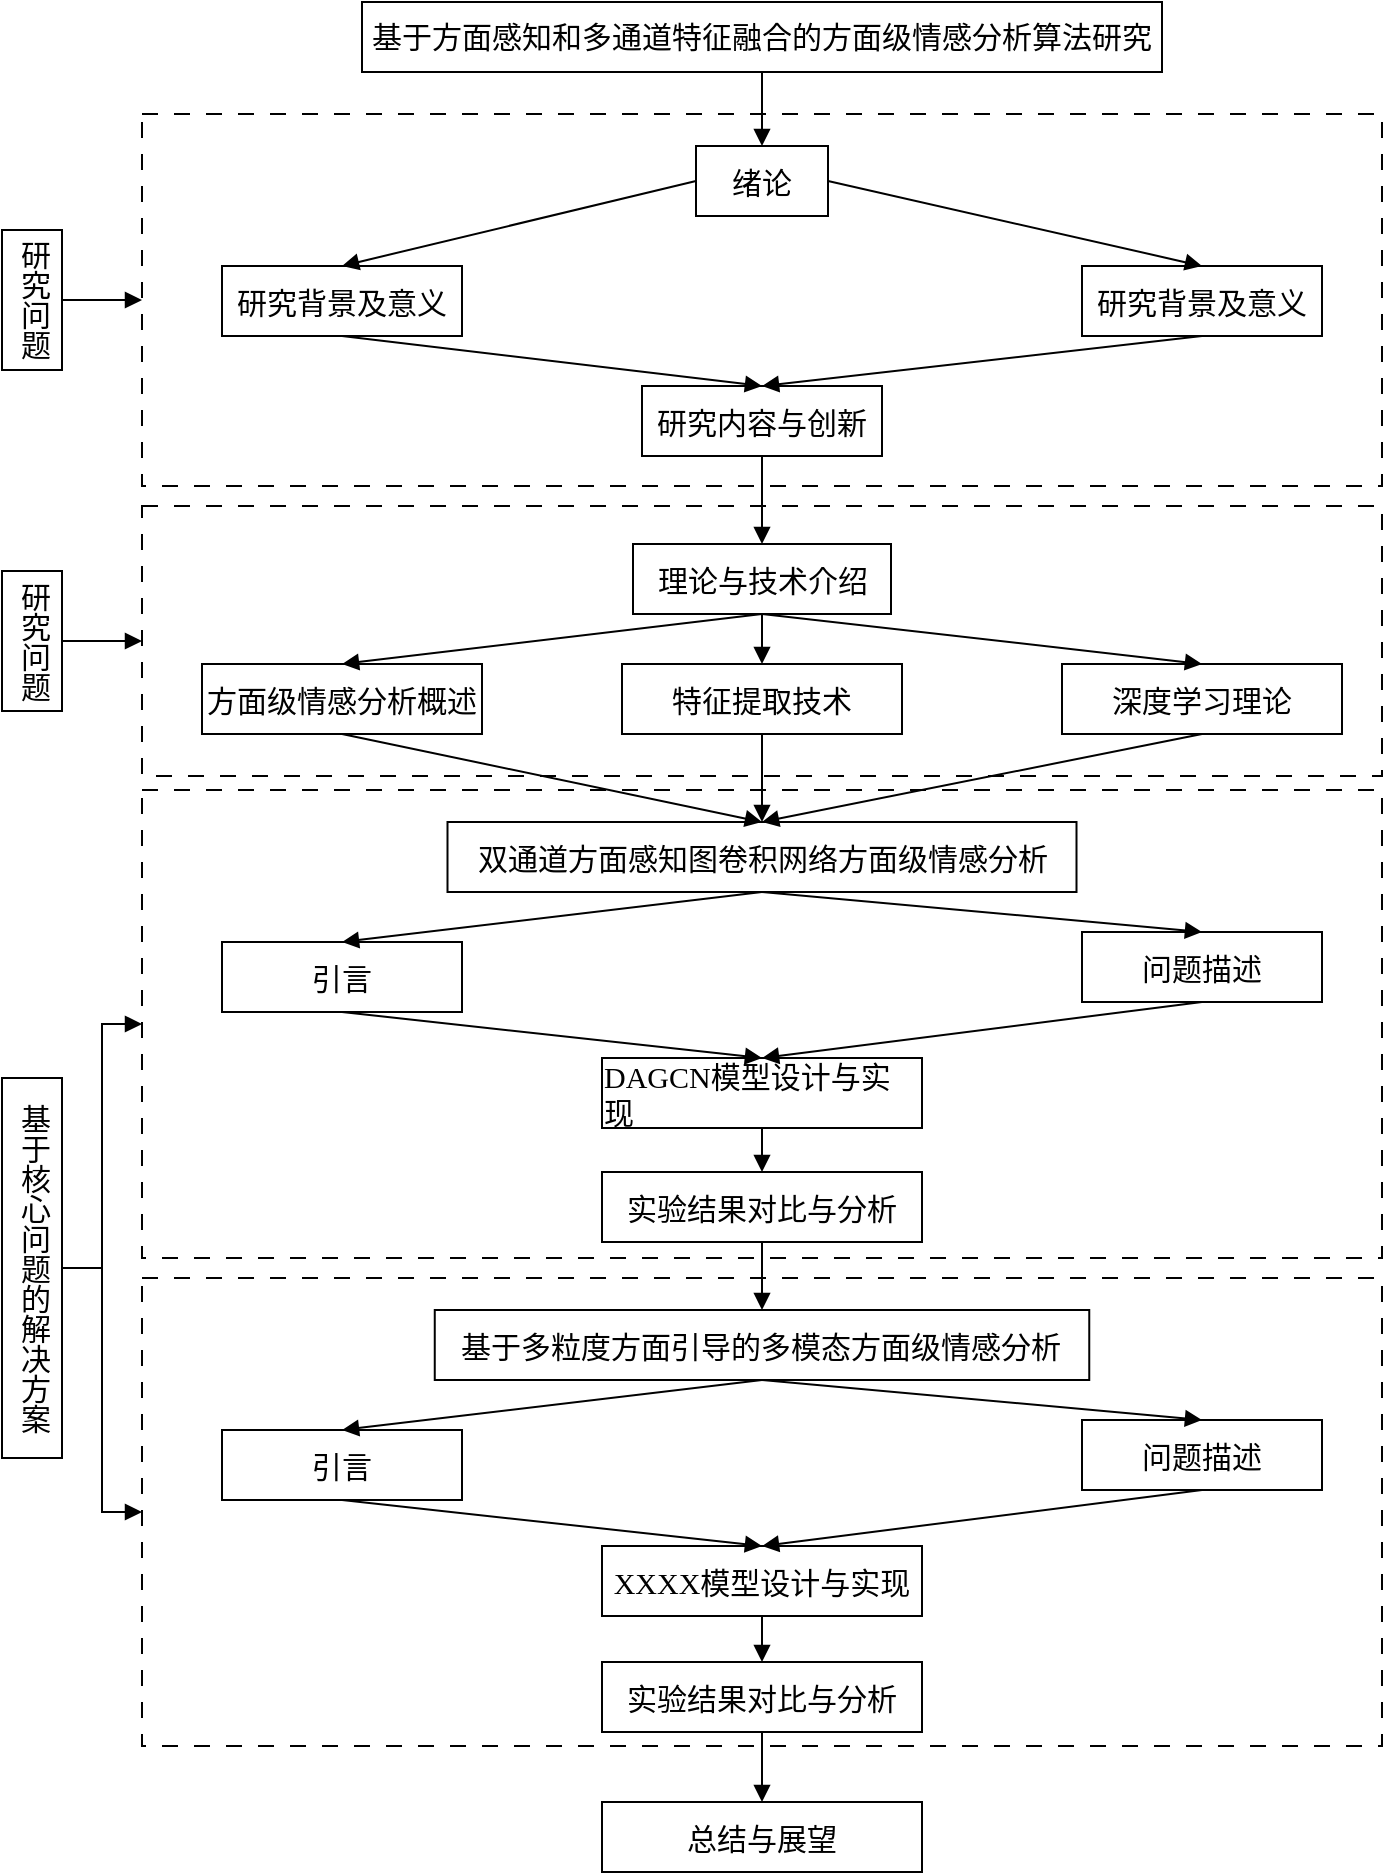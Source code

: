 <mxfile version="26.0.11">
  <diagram name="第 1 页" id="vcJ40VZtM2WvYGcIBnFR">
    <mxGraphModel dx="658" dy="430" grid="1" gridSize="10" guides="1" tooltips="1" connect="1" arrows="1" fold="1" page="1" pageScale="1" pageWidth="827" pageHeight="1169" math="0" shadow="0">
      <root>
        <mxCell id="0" />
        <mxCell id="1" parent="0" />
        <mxCell id="hmpepv-ZfLbdPi0fOxTO-10" value="" style="rounded=0;whiteSpace=wrap;html=1;dashed=1;dashPattern=8 8;" vertex="1" parent="1">
          <mxGeometry x="110" y="96" width="620" height="186" as="geometry" />
        </mxCell>
        <mxCell id="hmpepv-ZfLbdPi0fOxTO-2" value="&lt;font&gt;&lt;font style=&quot;text-align: left;&quot;&gt;&lt;span style=&quot;line-height: 22.5px; font-family: 黑体;&quot;&gt;基于方面感知和多通道特征融合的&lt;/span&gt;&lt;/font&gt;&lt;span style=&quot;color: light-dark(rgb(0, 0, 0), rgb(255, 255, 255)); text-align: left; background-color: transparent; font-family: 黑体;&quot;&gt;方面级情感分析算法研究&lt;/span&gt;&lt;/font&gt;" style="rounded=0;whiteSpace=wrap;html=1;fontSize=15;" vertex="1" parent="1">
          <mxGeometry x="220" y="40" width="400" height="35" as="geometry" />
        </mxCell>
        <mxCell id="hmpepv-ZfLbdPi0fOxTO-3" value="&lt;div style=&quot;text-align: left;&quot;&gt;&lt;span style=&quot;background-color: transparent; color: light-dark(rgb(0, 0, 0), rgb(255, 255, 255));&quot;&gt;&lt;font face=&quot;黑体&quot;&gt;绪论&lt;/font&gt;&lt;/span&gt;&lt;/div&gt;" style="rounded=0;whiteSpace=wrap;html=1;fontSize=15;" vertex="1" parent="1">
          <mxGeometry x="387" y="112" width="66" height="35" as="geometry" />
        </mxCell>
        <mxCell id="hmpepv-ZfLbdPi0fOxTO-4" value="&lt;div style=&quot;text-align: left;&quot;&gt;&lt;span style=&quot;background-color: transparent; color: light-dark(rgb(0, 0, 0), rgb(255, 255, 255));&quot;&gt;&lt;font face=&quot;黑体&quot;&gt;研究背景及意义&lt;/font&gt;&lt;/span&gt;&lt;/div&gt;" style="rounded=0;whiteSpace=wrap;html=1;fontSize=15;" vertex="1" parent="1">
          <mxGeometry x="150" y="172" width="120" height="35" as="geometry" />
        </mxCell>
        <mxCell id="hmpepv-ZfLbdPi0fOxTO-5" value="&lt;div style=&quot;text-align: left;&quot;&gt;&lt;span style=&quot;background-color: transparent; color: light-dark(rgb(0, 0, 0), rgb(255, 255, 255));&quot;&gt;&lt;font face=&quot;黑体&quot;&gt;研究背景及意义&lt;/font&gt;&lt;/span&gt;&lt;/div&gt;" style="rounded=0;whiteSpace=wrap;html=1;fontSize=15;" vertex="1" parent="1">
          <mxGeometry x="580" y="172" width="120" height="35" as="geometry" />
        </mxCell>
        <mxCell id="hmpepv-ZfLbdPi0fOxTO-8" value="&lt;div style=&quot;text-align: left;&quot;&gt;&lt;span style=&quot;background-color: transparent; color: light-dark(rgb(0, 0, 0), rgb(255, 255, 255));&quot;&gt;&lt;font face=&quot;黑体&quot;&gt;研究内容与创新&lt;/font&gt;&lt;/span&gt;&lt;/div&gt;" style="rounded=0;whiteSpace=wrap;html=1;fontSize=15;" vertex="1" parent="1">
          <mxGeometry x="360" y="232" width="120" height="35" as="geometry" />
        </mxCell>
        <mxCell id="hmpepv-ZfLbdPi0fOxTO-11" value="" style="rounded=0;whiteSpace=wrap;html=1;dashed=1;dashPattern=8 8;" vertex="1" parent="1">
          <mxGeometry x="110" y="292" width="620" height="135" as="geometry" />
        </mxCell>
        <mxCell id="hmpepv-ZfLbdPi0fOxTO-12" value="&lt;div style=&quot;text-align: left;&quot;&gt;&lt;span style=&quot;background-color: transparent; color: light-dark(rgb(0, 0, 0), rgb(255, 255, 255));&quot;&gt;&lt;font face=&quot;黑体&quot;&gt;理论与技术介绍&lt;/font&gt;&lt;/span&gt;&lt;/div&gt;" style="rounded=0;whiteSpace=wrap;html=1;fontSize=15;" vertex="1" parent="1">
          <mxGeometry x="355.5" y="311" width="129" height="35" as="geometry" />
        </mxCell>
        <mxCell id="hmpepv-ZfLbdPi0fOxTO-13" value="&lt;div style=&quot;text-align: left;&quot;&gt;&lt;span style=&quot;background-color: transparent; color: light-dark(rgb(0, 0, 0), rgb(255, 255, 255));&quot;&gt;&lt;font face=&quot;黑体&quot;&gt;方面级情感分析概述&lt;/font&gt;&lt;/span&gt;&lt;/div&gt;" style="rounded=0;whiteSpace=wrap;html=1;fontSize=15;" vertex="1" parent="1">
          <mxGeometry x="140" y="371" width="140" height="35" as="geometry" />
        </mxCell>
        <mxCell id="hmpepv-ZfLbdPi0fOxTO-14" value="&lt;div style=&quot;text-align: left;&quot;&gt;&lt;span style=&quot;background-color: transparent; color: light-dark(rgb(0, 0, 0), rgb(255, 255, 255));&quot;&gt;&lt;font face=&quot;黑体&quot;&gt;深度学习理论&lt;/font&gt;&lt;/span&gt;&lt;/div&gt;" style="rounded=0;whiteSpace=wrap;html=1;fontSize=15;" vertex="1" parent="1">
          <mxGeometry x="570" y="371" width="140" height="35" as="geometry" />
        </mxCell>
        <mxCell id="hmpepv-ZfLbdPi0fOxTO-16" value="&lt;div style=&quot;text-align: left;&quot;&gt;&lt;span style=&quot;background-color: transparent; color: light-dark(rgb(0, 0, 0), rgb(255, 255, 255));&quot;&gt;&lt;font face=&quot;黑体&quot;&gt;特征提取技术&lt;/font&gt;&lt;/span&gt;&lt;/div&gt;" style="rounded=0;whiteSpace=wrap;html=1;fontSize=15;" vertex="1" parent="1">
          <mxGeometry x="350" y="371" width="140" height="35" as="geometry" />
        </mxCell>
        <mxCell id="hmpepv-ZfLbdPi0fOxTO-18" value="" style="rounded=0;whiteSpace=wrap;html=1;dashed=1;dashPattern=8 8;" vertex="1" parent="1">
          <mxGeometry x="110" y="434" width="620" height="234" as="geometry" />
        </mxCell>
        <mxCell id="hmpepv-ZfLbdPi0fOxTO-19" value="&lt;div style=&quot;text-align: left;&quot;&gt;&lt;span style=&quot;background-color: transparent; color: light-dark(rgb(0, 0, 0), rgb(255, 255, 255));&quot;&gt;&lt;font face=&quot;黑体&quot;&gt;双通道方面感知图卷积网络方面级情感分析&lt;/font&gt;&lt;/span&gt;&lt;/div&gt;" style="rounded=0;whiteSpace=wrap;html=1;fontSize=15;" vertex="1" parent="1">
          <mxGeometry x="262.75" y="450" width="314.5" height="35" as="geometry" />
        </mxCell>
        <mxCell id="hmpepv-ZfLbdPi0fOxTO-20" value="&lt;div style=&quot;text-align: left;&quot;&gt;&lt;span style=&quot;background-color: transparent; color: light-dark(rgb(0, 0, 0), rgb(255, 255, 255));&quot;&gt;&lt;font face=&quot;黑体&quot;&gt;引言&lt;/font&gt;&lt;/span&gt;&lt;/div&gt;" style="rounded=0;whiteSpace=wrap;html=1;fontSize=15;" vertex="1" parent="1">
          <mxGeometry x="150" y="510" width="120" height="35" as="geometry" />
        </mxCell>
        <mxCell id="hmpepv-ZfLbdPi0fOxTO-22" value="&lt;div style=&quot;text-align: left;&quot;&gt;&lt;span style=&quot;background-color: transparent; color: light-dark(rgb(0, 0, 0), rgb(255, 255, 255));&quot;&gt;&lt;font face=&quot;黑体&quot;&gt;DAGCN模型设计与实现&lt;/font&gt;&lt;/span&gt;&lt;/div&gt;" style="rounded=0;whiteSpace=wrap;html=1;fontSize=15;" vertex="1" parent="1">
          <mxGeometry x="340" y="568" width="160" height="35" as="geometry" />
        </mxCell>
        <mxCell id="hmpepv-ZfLbdPi0fOxTO-23" value="&lt;div style=&quot;text-align: left;&quot;&gt;&lt;span style=&quot;background-color: transparent; color: light-dark(rgb(0, 0, 0), rgb(255, 255, 255));&quot;&gt;&lt;font face=&quot;黑体&quot;&gt;问题描述&lt;/font&gt;&lt;/span&gt;&lt;/div&gt;" style="rounded=0;whiteSpace=wrap;html=1;fontSize=15;" vertex="1" parent="1">
          <mxGeometry x="580" y="505" width="120" height="35" as="geometry" />
        </mxCell>
        <mxCell id="hmpepv-ZfLbdPi0fOxTO-30" value="&lt;div style=&quot;text-align: left;&quot;&gt;&lt;font face=&quot;黑体&quot;&gt;实验结果对比与分析&lt;/font&gt;&lt;/div&gt;" style="rounded=0;whiteSpace=wrap;html=1;fontSize=15;" vertex="1" parent="1">
          <mxGeometry x="340" y="625" width="160" height="35" as="geometry" />
        </mxCell>
        <mxCell id="hmpepv-ZfLbdPi0fOxTO-37" value="" style="rounded=0;whiteSpace=wrap;html=1;dashed=1;dashPattern=8 8;" vertex="1" parent="1">
          <mxGeometry x="110" y="678" width="620" height="234" as="geometry" />
        </mxCell>
        <mxCell id="hmpepv-ZfLbdPi0fOxTO-38" value="&lt;div style=&quot;text-align: left;&quot;&gt;&lt;span style=&quot;background-color: transparent; color: light-dark(rgb(0, 0, 0), rgb(255, 255, 255));&quot;&gt;&lt;font face=&quot;黑体&quot;&gt;基于多粒度方面引导的多模态方面级情感分析&lt;/font&gt;&lt;/span&gt;&lt;/div&gt;" style="rounded=0;whiteSpace=wrap;html=1;fontSize=15;" vertex="1" parent="1">
          <mxGeometry x="256.38" y="694" width="327.25" height="35" as="geometry" />
        </mxCell>
        <mxCell id="hmpepv-ZfLbdPi0fOxTO-39" value="&lt;div style=&quot;text-align: left;&quot;&gt;&lt;span style=&quot;background-color: transparent; color: light-dark(rgb(0, 0, 0), rgb(255, 255, 255));&quot;&gt;&lt;font face=&quot;黑体&quot;&gt;引言&lt;/font&gt;&lt;/span&gt;&lt;/div&gt;" style="rounded=0;whiteSpace=wrap;html=1;fontSize=15;" vertex="1" parent="1">
          <mxGeometry x="150" y="754" width="120" height="35" as="geometry" />
        </mxCell>
        <mxCell id="hmpepv-ZfLbdPi0fOxTO-40" value="&lt;div style=&quot;text-align: left;&quot;&gt;&lt;span style=&quot;background-color: transparent; color: light-dark(rgb(0, 0, 0), rgb(255, 255, 255));&quot;&gt;&lt;font face=&quot;黑体&quot;&gt;XXXX模型设计与实现&lt;/font&gt;&lt;/span&gt;&lt;/div&gt;" style="rounded=0;whiteSpace=wrap;html=1;fontSize=15;" vertex="1" parent="1">
          <mxGeometry x="340" y="812" width="160" height="35" as="geometry" />
        </mxCell>
        <mxCell id="hmpepv-ZfLbdPi0fOxTO-41" value="&lt;div style=&quot;text-align: left;&quot;&gt;&lt;span style=&quot;background-color: transparent; color: light-dark(rgb(0, 0, 0), rgb(255, 255, 255));&quot;&gt;&lt;font face=&quot;黑体&quot;&gt;问题描述&lt;/font&gt;&lt;/span&gt;&lt;/div&gt;" style="rounded=0;whiteSpace=wrap;html=1;fontSize=15;" vertex="1" parent="1">
          <mxGeometry x="580" y="749" width="120" height="35" as="geometry" />
        </mxCell>
        <mxCell id="hmpepv-ZfLbdPi0fOxTO-42" value="&lt;div style=&quot;text-align: left;&quot;&gt;&lt;font face=&quot;黑体&quot;&gt;实验结果对比与分析&lt;/font&gt;&lt;/div&gt;" style="rounded=0;whiteSpace=wrap;html=1;fontSize=15;" vertex="1" parent="1">
          <mxGeometry x="340" y="870" width="160" height="35" as="geometry" />
        </mxCell>
        <mxCell id="hmpepv-ZfLbdPi0fOxTO-43" value="研究问题" style="rounded=0;whiteSpace=wrap;html=1;textDirection=vertical-rl;fontSize=15;" vertex="1" parent="1">
          <mxGeometry x="40" y="154" width="30" height="70" as="geometry" />
        </mxCell>
        <mxCell id="hmpepv-ZfLbdPi0fOxTO-44" value="研究问题" style="rounded=0;whiteSpace=wrap;html=1;textDirection=vertical-rl;fontSize=15;" vertex="1" parent="1">
          <mxGeometry x="40" y="324.5" width="30" height="70" as="geometry" />
        </mxCell>
        <mxCell id="hmpepv-ZfLbdPi0fOxTO-45" value="基于核心问题的解决方案" style="rounded=0;whiteSpace=wrap;html=1;textDirection=vertical-rl;fontSize=15;" vertex="1" parent="1">
          <mxGeometry x="40" y="578" width="30" height="190" as="geometry" />
        </mxCell>
        <mxCell id="hmpepv-ZfLbdPi0fOxTO-46" value="" style="endArrow=block;html=1;rounded=0;exitX=1;exitY=0.5;exitDx=0;exitDy=0;entryX=0;entryY=0.5;entryDx=0;entryDy=0;endFill=1;" edge="1" parent="1" source="hmpepv-ZfLbdPi0fOxTO-43" target="hmpepv-ZfLbdPi0fOxTO-10">
          <mxGeometry width="50" height="50" relative="1" as="geometry">
            <mxPoint x="50" y="130" as="sourcePoint" />
            <mxPoint x="100" y="80" as="targetPoint" />
          </mxGeometry>
        </mxCell>
        <mxCell id="hmpepv-ZfLbdPi0fOxTO-47" value="" style="endArrow=block;html=1;rounded=0;exitX=1;exitY=0.5;exitDx=0;exitDy=0;entryX=0;entryY=0.5;entryDx=0;entryDy=0;endFill=1;" edge="1" parent="1" source="hmpepv-ZfLbdPi0fOxTO-44" target="hmpepv-ZfLbdPi0fOxTO-11">
          <mxGeometry width="50" height="50" relative="1" as="geometry">
            <mxPoint x="80" y="199" as="sourcePoint" />
            <mxPoint x="120" y="199" as="targetPoint" />
          </mxGeometry>
        </mxCell>
        <mxCell id="hmpepv-ZfLbdPi0fOxTO-48" value="" style="endArrow=block;html=1;rounded=0;exitX=1;exitY=0.5;exitDx=0;exitDy=0;entryX=0;entryY=0.5;entryDx=0;entryDy=0;endFill=1;" edge="1" parent="1" source="hmpepv-ZfLbdPi0fOxTO-45" target="hmpepv-ZfLbdPi0fOxTO-18">
          <mxGeometry width="50" height="50" relative="1" as="geometry">
            <mxPoint x="80" y="370" as="sourcePoint" />
            <mxPoint x="120" y="370" as="targetPoint" />
            <Array as="points">
              <mxPoint x="90" y="673" />
              <mxPoint x="90" y="551" />
            </Array>
          </mxGeometry>
        </mxCell>
        <mxCell id="hmpepv-ZfLbdPi0fOxTO-49" value="" style="endArrow=block;html=1;rounded=0;exitX=1;exitY=0.5;exitDx=0;exitDy=0;endFill=1;entryX=0;entryY=0.5;entryDx=0;entryDy=0;" edge="1" parent="1" source="hmpepv-ZfLbdPi0fOxTO-45" target="hmpepv-ZfLbdPi0fOxTO-37">
          <mxGeometry width="50" height="50" relative="1" as="geometry">
            <mxPoint x="80" y="685" as="sourcePoint" />
            <mxPoint x="90" y="710" as="targetPoint" />
            <Array as="points">
              <mxPoint x="90" y="673" />
              <mxPoint x="90" y="795" />
            </Array>
          </mxGeometry>
        </mxCell>
        <mxCell id="hmpepv-ZfLbdPi0fOxTO-50" value="" style="endArrow=block;html=1;rounded=0;endFill=1;entryX=0.5;entryY=0;entryDx=0;entryDy=0;exitX=0.5;exitY=1;exitDx=0;exitDy=0;" edge="1" parent="1" source="hmpepv-ZfLbdPi0fOxTO-2" target="hmpepv-ZfLbdPi0fOxTO-3">
          <mxGeometry width="50" height="50" relative="1" as="geometry">
            <mxPoint x="10" y="100" as="sourcePoint" />
            <mxPoint x="60" y="50" as="targetPoint" />
          </mxGeometry>
        </mxCell>
        <mxCell id="hmpepv-ZfLbdPi0fOxTO-51" value="" style="endArrow=block;html=1;rounded=0;endFill=1;entryX=0.5;entryY=0;entryDx=0;entryDy=0;exitX=0;exitY=0.5;exitDx=0;exitDy=0;" edge="1" parent="1" source="hmpepv-ZfLbdPi0fOxTO-3" target="hmpepv-ZfLbdPi0fOxTO-4">
          <mxGeometry width="50" height="50" relative="1" as="geometry">
            <mxPoint x="430" y="85" as="sourcePoint" />
            <mxPoint x="430" y="122" as="targetPoint" />
          </mxGeometry>
        </mxCell>
        <mxCell id="hmpepv-ZfLbdPi0fOxTO-52" value="" style="endArrow=block;html=1;rounded=0;endFill=1;entryX=0.5;entryY=0;entryDx=0;entryDy=0;exitX=1;exitY=0.5;exitDx=0;exitDy=0;" edge="1" parent="1" source="hmpepv-ZfLbdPi0fOxTO-3" target="hmpepv-ZfLbdPi0fOxTO-5">
          <mxGeometry width="50" height="50" relative="1" as="geometry">
            <mxPoint x="397" y="140" as="sourcePoint" />
            <mxPoint x="220" y="182" as="targetPoint" />
          </mxGeometry>
        </mxCell>
        <mxCell id="hmpepv-ZfLbdPi0fOxTO-53" value="" style="endArrow=block;html=1;rounded=0;endFill=1;entryX=0.5;entryY=0;entryDx=0;entryDy=0;exitX=0.5;exitY=1;exitDx=0;exitDy=0;" edge="1" parent="1" source="hmpepv-ZfLbdPi0fOxTO-4" target="hmpepv-ZfLbdPi0fOxTO-8">
          <mxGeometry width="50" height="50" relative="1" as="geometry">
            <mxPoint x="463" y="140" as="sourcePoint" />
            <mxPoint x="650" y="182" as="targetPoint" />
          </mxGeometry>
        </mxCell>
        <mxCell id="hmpepv-ZfLbdPi0fOxTO-54" value="" style="endArrow=block;html=1;rounded=0;endFill=1;entryX=0.5;entryY=0;entryDx=0;entryDy=0;exitX=0.5;exitY=1;exitDx=0;exitDy=0;" edge="1" parent="1" source="hmpepv-ZfLbdPi0fOxTO-5" target="hmpepv-ZfLbdPi0fOxTO-8">
          <mxGeometry width="50" height="50" relative="1" as="geometry">
            <mxPoint x="220" y="217" as="sourcePoint" />
            <mxPoint x="430" y="242" as="targetPoint" />
          </mxGeometry>
        </mxCell>
        <mxCell id="hmpepv-ZfLbdPi0fOxTO-55" value="" style="endArrow=block;html=1;rounded=0;endFill=1;entryX=0.5;entryY=0;entryDx=0;entryDy=0;exitX=0.5;exitY=1;exitDx=0;exitDy=0;" edge="1" parent="1" source="hmpepv-ZfLbdPi0fOxTO-8" target="hmpepv-ZfLbdPi0fOxTO-12">
          <mxGeometry width="50" height="50" relative="1" as="geometry">
            <mxPoint x="220" y="217" as="sourcePoint" />
            <mxPoint x="430" y="242" as="targetPoint" />
          </mxGeometry>
        </mxCell>
        <mxCell id="hmpepv-ZfLbdPi0fOxTO-56" value="" style="endArrow=block;html=1;rounded=0;endFill=1;entryX=0.5;entryY=0;entryDx=0;entryDy=0;exitX=0.5;exitY=1;exitDx=0;exitDy=0;" edge="1" parent="1" source="hmpepv-ZfLbdPi0fOxTO-12" target="hmpepv-ZfLbdPi0fOxTO-13">
          <mxGeometry width="50" height="50" relative="1" as="geometry">
            <mxPoint x="220" y="217" as="sourcePoint" />
            <mxPoint x="430" y="242" as="targetPoint" />
          </mxGeometry>
        </mxCell>
        <mxCell id="hmpepv-ZfLbdPi0fOxTO-57" value="" style="endArrow=block;html=1;rounded=0;endFill=1;entryX=0.5;entryY=0;entryDx=0;entryDy=0;exitX=0.5;exitY=1;exitDx=0;exitDy=0;" edge="1" parent="1" source="hmpepv-ZfLbdPi0fOxTO-12" target="hmpepv-ZfLbdPi0fOxTO-14">
          <mxGeometry width="50" height="50" relative="1" as="geometry">
            <mxPoint x="430" y="356" as="sourcePoint" />
            <mxPoint x="220" y="381" as="targetPoint" />
          </mxGeometry>
        </mxCell>
        <mxCell id="hmpepv-ZfLbdPi0fOxTO-58" value="" style="endArrow=block;html=1;rounded=0;endFill=1;entryX=0.5;entryY=0;entryDx=0;entryDy=0;exitX=0.5;exitY=1;exitDx=0;exitDy=0;" edge="1" parent="1" source="hmpepv-ZfLbdPi0fOxTO-12" target="hmpepv-ZfLbdPi0fOxTO-16">
          <mxGeometry width="50" height="50" relative="1" as="geometry">
            <mxPoint x="430" y="356" as="sourcePoint" />
            <mxPoint x="650" y="381" as="targetPoint" />
          </mxGeometry>
        </mxCell>
        <mxCell id="hmpepv-ZfLbdPi0fOxTO-59" value="" style="endArrow=block;html=1;rounded=0;endFill=1;entryX=0.5;entryY=0;entryDx=0;entryDy=0;exitX=0.5;exitY=1;exitDx=0;exitDy=0;" edge="1" parent="1" source="hmpepv-ZfLbdPi0fOxTO-16" target="hmpepv-ZfLbdPi0fOxTO-19">
          <mxGeometry width="50" height="50" relative="1" as="geometry">
            <mxPoint x="430" y="356" as="sourcePoint" />
            <mxPoint x="430" y="381" as="targetPoint" />
          </mxGeometry>
        </mxCell>
        <mxCell id="hmpepv-ZfLbdPi0fOxTO-60" value="" style="endArrow=block;html=1;rounded=0;endFill=1;entryX=0.5;entryY=0;entryDx=0;entryDy=0;exitX=0.5;exitY=1;exitDx=0;exitDy=0;" edge="1" parent="1" source="hmpepv-ZfLbdPi0fOxTO-19" target="hmpepv-ZfLbdPi0fOxTO-23">
          <mxGeometry width="50" height="50" relative="1" as="geometry">
            <mxPoint x="430" y="416" as="sourcePoint" />
            <mxPoint x="430" y="460" as="targetPoint" />
          </mxGeometry>
        </mxCell>
        <mxCell id="hmpepv-ZfLbdPi0fOxTO-61" value="" style="endArrow=block;html=1;rounded=0;endFill=1;entryX=0.5;entryY=0;entryDx=0;entryDy=0;exitX=0.5;exitY=1;exitDx=0;exitDy=0;" edge="1" parent="1" source="hmpepv-ZfLbdPi0fOxTO-19" target="hmpepv-ZfLbdPi0fOxTO-20">
          <mxGeometry width="50" height="50" relative="1" as="geometry">
            <mxPoint x="430" y="495" as="sourcePoint" />
            <mxPoint x="650" y="515" as="targetPoint" />
          </mxGeometry>
        </mxCell>
        <mxCell id="hmpepv-ZfLbdPi0fOxTO-62" value="" style="endArrow=block;html=1;rounded=0;endFill=1;entryX=0.5;entryY=0;entryDx=0;entryDy=0;exitX=0.5;exitY=1;exitDx=0;exitDy=0;" edge="1" parent="1" source="hmpepv-ZfLbdPi0fOxTO-20" target="hmpepv-ZfLbdPi0fOxTO-22">
          <mxGeometry width="50" height="50" relative="1" as="geometry">
            <mxPoint x="430" y="495" as="sourcePoint" />
            <mxPoint x="220" y="520" as="targetPoint" />
          </mxGeometry>
        </mxCell>
        <mxCell id="hmpepv-ZfLbdPi0fOxTO-63" value="" style="endArrow=block;html=1;rounded=0;endFill=1;exitX=0.5;exitY=1;exitDx=0;exitDy=0;entryX=0.5;entryY=0;entryDx=0;entryDy=0;" edge="1" parent="1" source="hmpepv-ZfLbdPi0fOxTO-23" target="hmpepv-ZfLbdPi0fOxTO-22">
          <mxGeometry width="50" height="50" relative="1" as="geometry">
            <mxPoint x="220" y="555" as="sourcePoint" />
            <mxPoint x="430" y="568" as="targetPoint" />
          </mxGeometry>
        </mxCell>
        <mxCell id="hmpepv-ZfLbdPi0fOxTO-64" value="" style="endArrow=block;html=1;rounded=0;endFill=1;exitX=0.5;exitY=1;exitDx=0;exitDy=0;entryX=0.5;entryY=0;entryDx=0;entryDy=0;" edge="1" parent="1" source="hmpepv-ZfLbdPi0fOxTO-22" target="hmpepv-ZfLbdPi0fOxTO-30">
          <mxGeometry width="50" height="50" relative="1" as="geometry">
            <mxPoint x="650" y="550" as="sourcePoint" />
            <mxPoint x="430" y="568" as="targetPoint" />
          </mxGeometry>
        </mxCell>
        <mxCell id="hmpepv-ZfLbdPi0fOxTO-65" value="" style="endArrow=block;html=1;rounded=0;endFill=1;exitX=0.5;exitY=1;exitDx=0;exitDy=0;entryX=0.5;entryY=0;entryDx=0;entryDy=0;" edge="1" parent="1" source="hmpepv-ZfLbdPi0fOxTO-30" target="hmpepv-ZfLbdPi0fOxTO-38">
          <mxGeometry width="50" height="50" relative="1" as="geometry">
            <mxPoint x="430" y="603" as="sourcePoint" />
            <mxPoint x="430" y="628" as="targetPoint" />
          </mxGeometry>
        </mxCell>
        <mxCell id="hmpepv-ZfLbdPi0fOxTO-66" value="" style="endArrow=block;html=1;rounded=0;endFill=1;exitX=0.5;exitY=1;exitDx=0;exitDy=0;entryX=0.5;entryY=0;entryDx=0;entryDy=0;" edge="1" parent="1" source="hmpepv-ZfLbdPi0fOxTO-38" target="hmpepv-ZfLbdPi0fOxTO-39">
          <mxGeometry width="50" height="50" relative="1" as="geometry">
            <mxPoint x="430" y="603" as="sourcePoint" />
            <mxPoint x="430" y="628" as="targetPoint" />
          </mxGeometry>
        </mxCell>
        <mxCell id="hmpepv-ZfLbdPi0fOxTO-67" value="" style="endArrow=block;html=1;rounded=0;endFill=1;exitX=0.5;exitY=1;exitDx=0;exitDy=0;entryX=0.5;entryY=0;entryDx=0;entryDy=0;" edge="1" parent="1" source="hmpepv-ZfLbdPi0fOxTO-38" target="hmpepv-ZfLbdPi0fOxTO-41">
          <mxGeometry width="50" height="50" relative="1" as="geometry">
            <mxPoint x="430" y="739" as="sourcePoint" />
            <mxPoint x="220" y="764" as="targetPoint" />
          </mxGeometry>
        </mxCell>
        <mxCell id="hmpepv-ZfLbdPi0fOxTO-68" value="" style="endArrow=block;html=1;rounded=0;endFill=1;exitX=0.5;exitY=1;exitDx=0;exitDy=0;entryX=0.5;entryY=0;entryDx=0;entryDy=0;" edge="1" parent="1" source="hmpepv-ZfLbdPi0fOxTO-39" target="hmpepv-ZfLbdPi0fOxTO-40">
          <mxGeometry width="50" height="50" relative="1" as="geometry">
            <mxPoint x="430" y="739" as="sourcePoint" />
            <mxPoint x="220" y="764" as="targetPoint" />
          </mxGeometry>
        </mxCell>
        <mxCell id="hmpepv-ZfLbdPi0fOxTO-69" value="" style="endArrow=block;html=1;rounded=0;endFill=1;exitX=0.5;exitY=1;exitDx=0;exitDy=0;entryX=0.5;entryY=0;entryDx=0;entryDy=0;" edge="1" parent="1" source="hmpepv-ZfLbdPi0fOxTO-41" target="hmpepv-ZfLbdPi0fOxTO-40">
          <mxGeometry width="50" height="50" relative="1" as="geometry">
            <mxPoint x="220" y="799" as="sourcePoint" />
            <mxPoint x="430" y="812" as="targetPoint" />
          </mxGeometry>
        </mxCell>
        <mxCell id="hmpepv-ZfLbdPi0fOxTO-70" value="" style="endArrow=block;html=1;rounded=0;endFill=1;exitX=0.5;exitY=1;exitDx=0;exitDy=0;entryX=0.5;entryY=0;entryDx=0;entryDy=0;" edge="1" parent="1" source="hmpepv-ZfLbdPi0fOxTO-40" target="hmpepv-ZfLbdPi0fOxTO-42">
          <mxGeometry width="50" height="50" relative="1" as="geometry">
            <mxPoint x="650" y="794" as="sourcePoint" />
            <mxPoint x="430" y="812" as="targetPoint" />
          </mxGeometry>
        </mxCell>
        <mxCell id="hmpepv-ZfLbdPi0fOxTO-71" value="" style="endArrow=block;html=1;rounded=0;endFill=1;exitX=0.5;exitY=1;exitDx=0;exitDy=0;entryX=0.5;entryY=0;entryDx=0;entryDy=0;" edge="1" parent="1" source="hmpepv-ZfLbdPi0fOxTO-42" target="hmpepv-ZfLbdPi0fOxTO-72">
          <mxGeometry width="50" height="50" relative="1" as="geometry">
            <mxPoint x="430" y="847" as="sourcePoint" />
            <mxPoint x="430" y="872" as="targetPoint" />
          </mxGeometry>
        </mxCell>
        <mxCell id="hmpepv-ZfLbdPi0fOxTO-72" value="&lt;div style=&quot;text-align: left;&quot;&gt;&lt;font face=&quot;黑体&quot;&gt;总结与展望&lt;/font&gt;&lt;/div&gt;" style="rounded=0;whiteSpace=wrap;html=1;fontSize=15;" vertex="1" parent="1">
          <mxGeometry x="340" y="940" width="160" height="35" as="geometry" />
        </mxCell>
        <mxCell id="hmpepv-ZfLbdPi0fOxTO-73" value="" style="endArrow=block;html=1;rounded=0;endFill=1;entryX=0.5;entryY=0;entryDx=0;entryDy=0;exitX=0.5;exitY=1;exitDx=0;exitDy=0;" edge="1" parent="1" source="hmpepv-ZfLbdPi0fOxTO-13" target="hmpepv-ZfLbdPi0fOxTO-19">
          <mxGeometry width="50" height="50" relative="1" as="geometry">
            <mxPoint x="430" y="356" as="sourcePoint" />
            <mxPoint x="220" y="381" as="targetPoint" />
          </mxGeometry>
        </mxCell>
        <mxCell id="hmpepv-ZfLbdPi0fOxTO-74" value="" style="endArrow=block;html=1;rounded=0;endFill=1;entryX=0.5;entryY=0;entryDx=0;entryDy=0;exitX=0.5;exitY=1;exitDx=0;exitDy=0;" edge="1" parent="1" source="hmpepv-ZfLbdPi0fOxTO-14" target="hmpepv-ZfLbdPi0fOxTO-19">
          <mxGeometry width="50" height="50" relative="1" as="geometry">
            <mxPoint x="220" y="416" as="sourcePoint" />
            <mxPoint x="430" y="460" as="targetPoint" />
          </mxGeometry>
        </mxCell>
      </root>
    </mxGraphModel>
  </diagram>
</mxfile>

